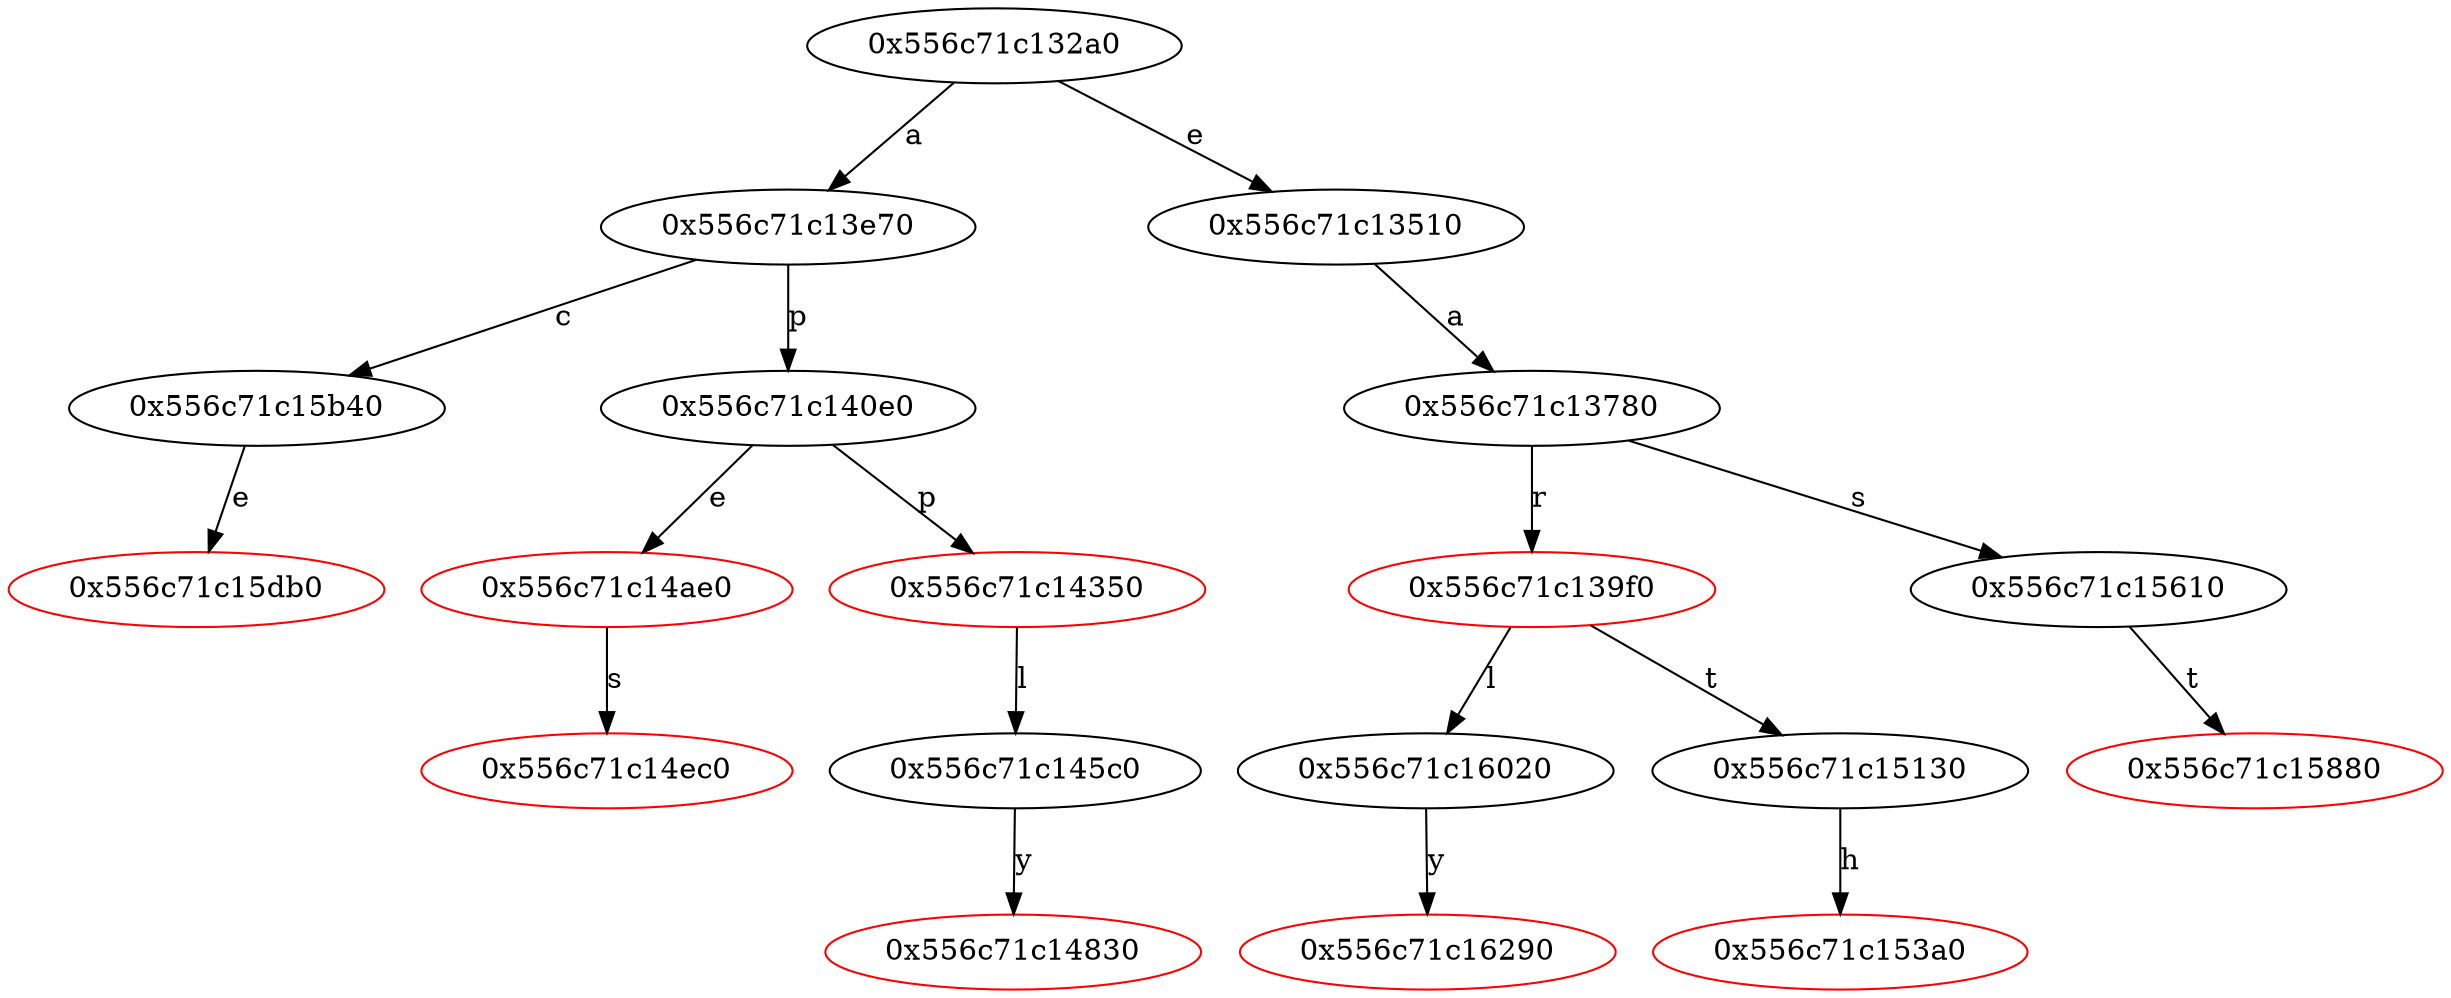 digraph TrieInsert {
"0x556c71c132a0" -> {"0x556c71c13e70"} [label="a"]
"0x556c71c132a0" -> {"0x556c71c13510"} [label="e"]
"0x556c71c13e70" -> {"0x556c71c15b40"} [label="c"]
"0x556c71c13e70" -> {"0x556c71c140e0"} [label="p"]
"0x556c71c13510" -> {"0x556c71c13780"} [label="a"]
"0x556c71c15b40" -> {"0x556c71c15db0"} [label="e"]
"0x556c71c140e0" -> {"0x556c71c14ae0"} [label="e"]
"0x556c71c140e0" -> {"0x556c71c14350"} [label="p"]
"0x556c71c13780" -> {"0x556c71c139f0"} [label="r"]
"0x556c71c13780" -> {"0x556c71c15610"} [label="s"]
"0x556c71c15db0" [color=red]
"0x556c71c14ae0" [color=red]
"0x556c71c14ae0" -> {"0x556c71c14ec0"} [label="s"]
"0x556c71c14350" [color=red]
"0x556c71c14350" -> {"0x556c71c145c0"} [label="l"]
"0x556c71c139f0" [color=red]
"0x556c71c139f0" -> {"0x556c71c16020"} [label="l"]
"0x556c71c139f0" -> {"0x556c71c15130"} [label="t"]
"0x556c71c15610" -> {"0x556c71c15880"} [label="t"]
"0x556c71c14ec0" [color=red]
"0x556c71c145c0" -> {"0x556c71c14830"} [label="y"]
"0x556c71c16020" -> {"0x556c71c16290"} [label="y"]
"0x556c71c15130" -> {"0x556c71c153a0"} [label="h"]
"0x556c71c15880" [color=red]
"0x556c71c14830" [color=red]
"0x556c71c16290" [color=red]
"0x556c71c153a0" [color=red]
}
